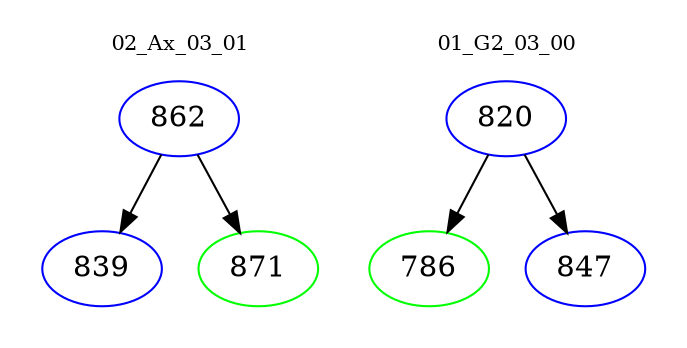 digraph{
subgraph cluster_0 {
color = white
label = "02_Ax_03_01";
fontsize=10;
T0_862 [label="862", color="blue"]
T0_862 -> T0_839 [color="black"]
T0_839 [label="839", color="blue"]
T0_862 -> T0_871 [color="black"]
T0_871 [label="871", color="green"]
}
subgraph cluster_1 {
color = white
label = "01_G2_03_00";
fontsize=10;
T1_820 [label="820", color="blue"]
T1_820 -> T1_786 [color="black"]
T1_786 [label="786", color="green"]
T1_820 -> T1_847 [color="black"]
T1_847 [label="847", color="blue"]
}
}
